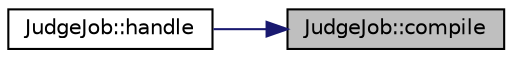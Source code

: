 digraph "JudgeJob::compile"
{
 // LATEX_PDF_SIZE
  edge [fontname="Helvetica",fontsize="10",labelfontname="Helvetica",labelfontsize="10"];
  node [fontname="Helvetica",fontsize="10",shape=record];
  rankdir="RL";
  Node24 [label="JudgeJob::compile",height=0.2,width=0.4,color="black", fillcolor="grey75", style="filled", fontcolor="black",tooltip="进入当前 job 的编译流程，并返回编译结果。"];
  Node24 -> Node25 [dir="back",color="midnightblue",fontsize="10",style="solid",fontname="Helvetica"];
  Node25 [label="JudgeJob::handle",height=0.2,width=0.4,color="black", fillcolor="white", style="filled",URL="$class_judge_job.html#a6fe58f9fcacc9ba6461e97f1a3ac76a3",tooltip="本 Job 的处理函数。整个 job 的工作入口，包括编译执行判题等内容"];
}
